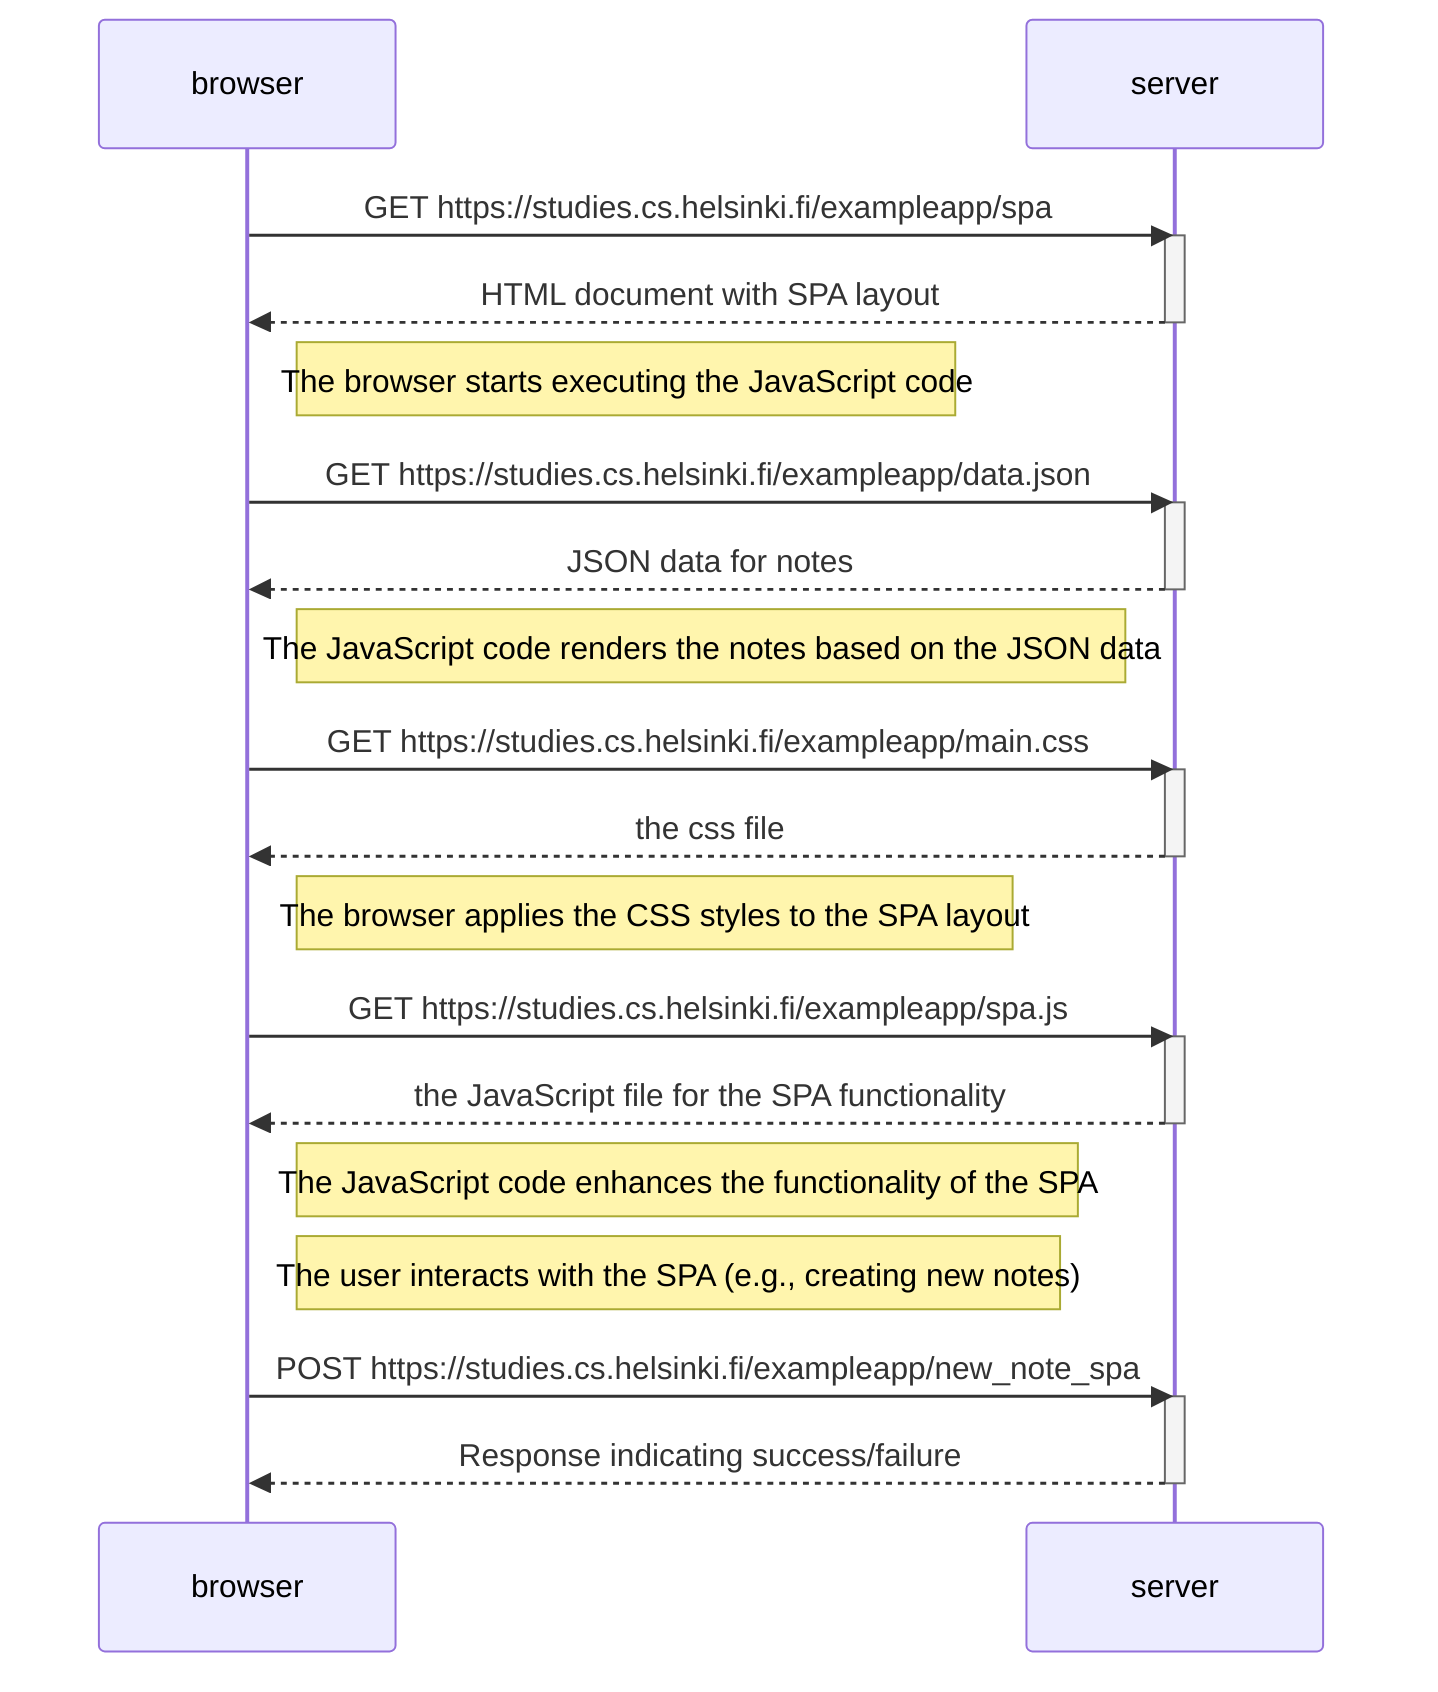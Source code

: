 sequenceDiagram
    participant browser
    participant server

    browser->>server: GET https://studies.cs.helsinki.fi/exampleapp/spa
    activate server
    server-->>browser: HTML document with SPA layout
    deactivate server

    Note right of browser: The browser starts executing the JavaScript code

    browser->>server: GET https://studies.cs.helsinki.fi/exampleapp/data.json
    activate server
    server-->>browser: JSON data for notes
    deactivate server

    Note right of browser: The JavaScript code renders the notes based on the JSON data

    browser->>server: GET https://studies.cs.helsinki.fi/exampleapp/main.css
    activate server
    server-->>browser: the css file
    deactivate server

    Note right of browser: The browser applies the CSS styles to the SPA layout

    browser->>server: GET https://studies.cs.helsinki.fi/exampleapp/spa.js
    activate server
    server-->>browser: the JavaScript file for the SPA functionality
    deactivate server

    Note right of browser: The JavaScript code enhances the functionality of the SPA

    Note right of browser: The user interacts with the SPA (e.g., creating new notes)

    browser->>server: POST https://studies.cs.helsinki.fi/exampleapp/new_note_spa
    activate server
    server-->>browser: Response indicating success/failure
    deactivate server